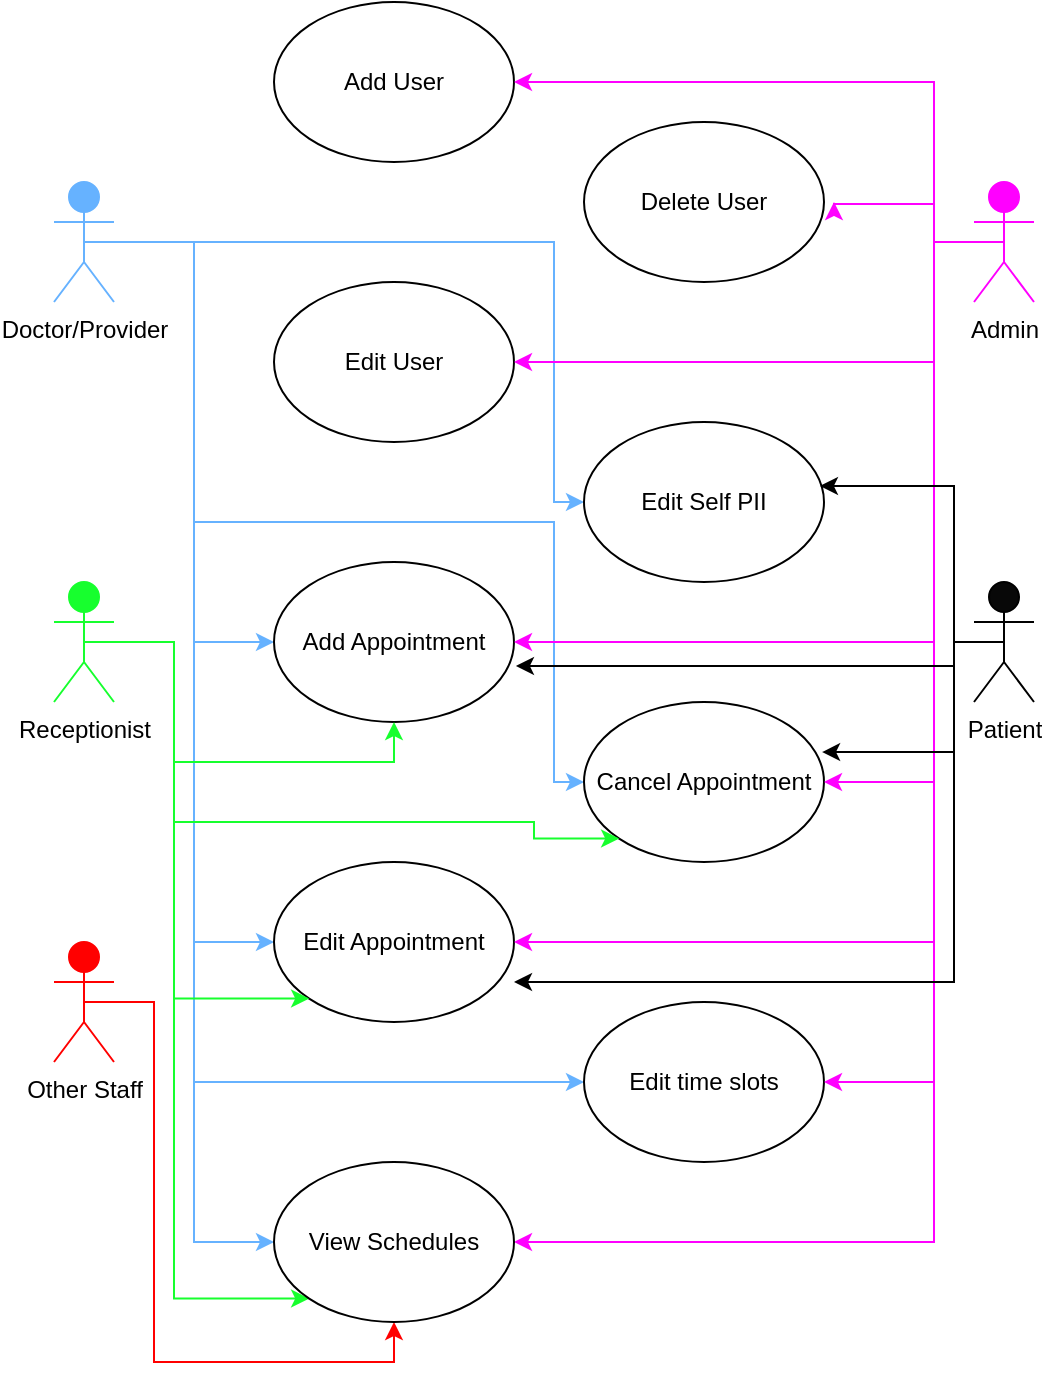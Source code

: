 <mxfile version="22.1.7" type="github">
  <diagram name="Page-1" id="bkHD8bW2LQOD5Wo4-auU">
    <mxGraphModel dx="1432" dy="745" grid="1" gridSize="10" guides="1" tooltips="1" connect="1" arrows="1" fold="1" page="1" pageScale="1" pageWidth="850" pageHeight="1100" math="0" shadow="0">
      <root>
        <mxCell id="0" />
        <mxCell id="1" parent="0" />
        <mxCell id="M1xa5gGBsHF9V4FG7x4P-29" style="edgeStyle=orthogonalEdgeStyle;rounded=0;orthogonalLoop=1;jettySize=auto;html=1;exitX=0.5;exitY=0.5;exitDx=0;exitDy=0;exitPerimeter=0;fontColor=#66B2FF;strokeColor=#66B2FF;" edge="1" parent="1" source="M1xa5gGBsHF9V4FG7x4P-1" target="M1xa5gGBsHF9V4FG7x4P-23">
          <mxGeometry relative="1" as="geometry">
            <Array as="points">
              <mxPoint x="410" y="140" />
              <mxPoint x="410" y="270" />
            </Array>
          </mxGeometry>
        </mxCell>
        <mxCell id="M1xa5gGBsHF9V4FG7x4P-30" style="edgeStyle=orthogonalEdgeStyle;rounded=0;orthogonalLoop=1;jettySize=auto;html=1;exitX=0.5;exitY=0.5;exitDx=0;exitDy=0;exitPerimeter=0;entryX=0;entryY=0.5;entryDx=0;entryDy=0;strokeColor=#66B2FF;" edge="1" parent="1" source="M1xa5gGBsHF9V4FG7x4P-1" target="M1xa5gGBsHF9V4FG7x4P-11">
          <mxGeometry relative="1" as="geometry" />
        </mxCell>
        <mxCell id="M1xa5gGBsHF9V4FG7x4P-31" style="edgeStyle=orthogonalEdgeStyle;rounded=0;orthogonalLoop=1;jettySize=auto;html=1;exitX=0.5;exitY=0.5;exitDx=0;exitDy=0;exitPerimeter=0;strokeColor=#66B2FF;" edge="1" parent="1" source="M1xa5gGBsHF9V4FG7x4P-1" target="M1xa5gGBsHF9V4FG7x4P-12">
          <mxGeometry relative="1" as="geometry">
            <Array as="points">
              <mxPoint x="230" y="140" />
              <mxPoint x="230" y="280" />
              <mxPoint x="410" y="280" />
              <mxPoint x="410" y="410" />
            </Array>
          </mxGeometry>
        </mxCell>
        <mxCell id="M1xa5gGBsHF9V4FG7x4P-32" style="edgeStyle=orthogonalEdgeStyle;rounded=0;orthogonalLoop=1;jettySize=auto;html=1;exitX=0.5;exitY=0.5;exitDx=0;exitDy=0;exitPerimeter=0;entryX=0;entryY=0.5;entryDx=0;entryDy=0;strokeColor=#66B2FF;" edge="1" parent="1" source="M1xa5gGBsHF9V4FG7x4P-1" target="M1xa5gGBsHF9V4FG7x4P-13">
          <mxGeometry relative="1" as="geometry" />
        </mxCell>
        <mxCell id="M1xa5gGBsHF9V4FG7x4P-33" style="edgeStyle=orthogonalEdgeStyle;rounded=0;orthogonalLoop=1;jettySize=auto;html=1;exitX=0.5;exitY=0.5;exitDx=0;exitDy=0;exitPerimeter=0;entryX=0;entryY=0.5;entryDx=0;entryDy=0;strokeColor=#66B2FF;" edge="1" parent="1" source="M1xa5gGBsHF9V4FG7x4P-1" target="M1xa5gGBsHF9V4FG7x4P-14">
          <mxGeometry relative="1" as="geometry">
            <Array as="points">
              <mxPoint x="230" y="140" />
              <mxPoint x="230" y="560" />
            </Array>
          </mxGeometry>
        </mxCell>
        <mxCell id="M1xa5gGBsHF9V4FG7x4P-34" style="edgeStyle=orthogonalEdgeStyle;rounded=0;orthogonalLoop=1;jettySize=auto;html=1;exitX=0.5;exitY=0.5;exitDx=0;exitDy=0;exitPerimeter=0;entryX=0;entryY=0.5;entryDx=0;entryDy=0;strokeColor=#66B2FF;" edge="1" parent="1" source="M1xa5gGBsHF9V4FG7x4P-1" target="M1xa5gGBsHF9V4FG7x4P-21">
          <mxGeometry relative="1" as="geometry" />
        </mxCell>
        <mxCell id="M1xa5gGBsHF9V4FG7x4P-1" value="Doctor/Provider" style="shape=umlActor;verticalLabelPosition=bottom;verticalAlign=top;html=1;outlineConnect=0;labelPosition=center;align=center;fillColor=#66B2FF;strokeColor=#66B2FF;" vertex="1" parent="1">
          <mxGeometry x="160" y="110" width="30" height="60" as="geometry" />
        </mxCell>
        <mxCell id="M1xa5gGBsHF9V4FG7x4P-8" value="Add User" style="ellipse;whiteSpace=wrap;html=1;" vertex="1" parent="1">
          <mxGeometry x="270" y="20" width="120" height="80" as="geometry" />
        </mxCell>
        <mxCell id="M1xa5gGBsHF9V4FG7x4P-9" value="Delete User" style="ellipse;whiteSpace=wrap;html=1;" vertex="1" parent="1">
          <mxGeometry x="425" y="80" width="120" height="80" as="geometry" />
        </mxCell>
        <mxCell id="M1xa5gGBsHF9V4FG7x4P-10" value="Edit User" style="ellipse;whiteSpace=wrap;html=1;" vertex="1" parent="1">
          <mxGeometry x="270" y="160" width="120" height="80" as="geometry" />
        </mxCell>
        <mxCell id="M1xa5gGBsHF9V4FG7x4P-11" value="Add Appointment" style="ellipse;whiteSpace=wrap;html=1;" vertex="1" parent="1">
          <mxGeometry x="270" y="300" width="120" height="80" as="geometry" />
        </mxCell>
        <mxCell id="M1xa5gGBsHF9V4FG7x4P-12" value="Cancel Appointment" style="ellipse;whiteSpace=wrap;html=1;" vertex="1" parent="1">
          <mxGeometry x="425" y="370" width="120" height="80" as="geometry" />
        </mxCell>
        <mxCell id="M1xa5gGBsHF9V4FG7x4P-13" value="Edit Appointment" style="ellipse;whiteSpace=wrap;html=1;" vertex="1" parent="1">
          <mxGeometry x="270" y="450" width="120" height="80" as="geometry" />
        </mxCell>
        <mxCell id="M1xa5gGBsHF9V4FG7x4P-14" value="Edit time slots" style="ellipse;whiteSpace=wrap;html=1;" vertex="1" parent="1">
          <mxGeometry x="425" y="520" width="120" height="80" as="geometry" />
        </mxCell>
        <mxCell id="M1xa5gGBsHF9V4FG7x4P-17" value="Patient" style="shape=umlActor;verticalLabelPosition=bottom;verticalAlign=top;html=1;outlineConnect=0;fillColor=#080808;" vertex="1" parent="1">
          <mxGeometry x="620" y="310" width="30" height="60" as="geometry" />
        </mxCell>
        <mxCell id="M1xa5gGBsHF9V4FG7x4P-36" style="edgeStyle=orthogonalEdgeStyle;rounded=0;orthogonalLoop=1;jettySize=auto;html=1;exitX=0.5;exitY=0.5;exitDx=0;exitDy=0;exitPerimeter=0;entryX=1;entryY=0.5;entryDx=0;entryDy=0;strokeColor=#FF00FF;" edge="1" parent="1" source="M1xa5gGBsHF9V4FG7x4P-18" target="M1xa5gGBsHF9V4FG7x4P-8">
          <mxGeometry relative="1" as="geometry">
            <Array as="points">
              <mxPoint x="600" y="140" />
              <mxPoint x="600" y="60" />
            </Array>
          </mxGeometry>
        </mxCell>
        <mxCell id="M1xa5gGBsHF9V4FG7x4P-37" style="edgeStyle=orthogonalEdgeStyle;rounded=0;orthogonalLoop=1;jettySize=auto;html=1;exitX=0.5;exitY=0.5;exitDx=0;exitDy=0;exitPerimeter=0;strokeColor=#FF00FF;" edge="1" parent="1" source="M1xa5gGBsHF9V4FG7x4P-18">
          <mxGeometry relative="1" as="geometry">
            <mxPoint x="550" y="120" as="targetPoint" />
            <Array as="points">
              <mxPoint x="600" y="140" />
              <mxPoint x="600" y="121" />
            </Array>
          </mxGeometry>
        </mxCell>
        <mxCell id="M1xa5gGBsHF9V4FG7x4P-38" style="edgeStyle=orthogonalEdgeStyle;rounded=0;orthogonalLoop=1;jettySize=auto;html=1;exitX=0.5;exitY=0.5;exitDx=0;exitDy=0;exitPerimeter=0;entryX=1;entryY=0.5;entryDx=0;entryDy=0;strokeColor=#FF00FF;" edge="1" parent="1" source="M1xa5gGBsHF9V4FG7x4P-18" target="M1xa5gGBsHF9V4FG7x4P-10">
          <mxGeometry relative="1" as="geometry">
            <Array as="points">
              <mxPoint x="600" y="140" />
              <mxPoint x="600" y="200" />
            </Array>
          </mxGeometry>
        </mxCell>
        <mxCell id="M1xa5gGBsHF9V4FG7x4P-39" style="edgeStyle=orthogonalEdgeStyle;rounded=0;orthogonalLoop=1;jettySize=auto;html=1;exitX=0.5;exitY=0.5;exitDx=0;exitDy=0;exitPerimeter=0;entryX=1;entryY=0.5;entryDx=0;entryDy=0;strokeColor=#FF00FF;" edge="1" parent="1" source="M1xa5gGBsHF9V4FG7x4P-18" target="M1xa5gGBsHF9V4FG7x4P-11">
          <mxGeometry relative="1" as="geometry">
            <Array as="points">
              <mxPoint x="600" y="140" />
              <mxPoint x="600" y="340" />
            </Array>
          </mxGeometry>
        </mxCell>
        <mxCell id="M1xa5gGBsHF9V4FG7x4P-40" style="edgeStyle=orthogonalEdgeStyle;rounded=0;orthogonalLoop=1;jettySize=auto;html=1;exitX=0.5;exitY=0.5;exitDx=0;exitDy=0;exitPerimeter=0;entryX=1;entryY=0.5;entryDx=0;entryDy=0;strokeColor=#FF00FF;" edge="1" parent="1" source="M1xa5gGBsHF9V4FG7x4P-18" target="M1xa5gGBsHF9V4FG7x4P-12">
          <mxGeometry relative="1" as="geometry">
            <Array as="points">
              <mxPoint x="600" y="140" />
              <mxPoint x="600" y="410" />
            </Array>
          </mxGeometry>
        </mxCell>
        <mxCell id="M1xa5gGBsHF9V4FG7x4P-41" style="edgeStyle=orthogonalEdgeStyle;rounded=0;orthogonalLoop=1;jettySize=auto;html=1;exitX=0.5;exitY=0.5;exitDx=0;exitDy=0;exitPerimeter=0;entryX=1;entryY=0.5;entryDx=0;entryDy=0;strokeColor=#FF00FF;" edge="1" parent="1" source="M1xa5gGBsHF9V4FG7x4P-18" target="M1xa5gGBsHF9V4FG7x4P-14">
          <mxGeometry relative="1" as="geometry">
            <Array as="points">
              <mxPoint x="600" y="140" />
              <mxPoint x="600" y="560" />
            </Array>
          </mxGeometry>
        </mxCell>
        <mxCell id="M1xa5gGBsHF9V4FG7x4P-42" style="edgeStyle=orthogonalEdgeStyle;rounded=0;orthogonalLoop=1;jettySize=auto;html=1;exitX=0.5;exitY=0.5;exitDx=0;exitDy=0;exitPerimeter=0;entryX=1;entryY=0.5;entryDx=0;entryDy=0;strokeColor=#FF00FF;" edge="1" parent="1" source="M1xa5gGBsHF9V4FG7x4P-18" target="M1xa5gGBsHF9V4FG7x4P-13">
          <mxGeometry relative="1" as="geometry">
            <Array as="points">
              <mxPoint x="600" y="140" />
              <mxPoint x="600" y="490" />
            </Array>
          </mxGeometry>
        </mxCell>
        <mxCell id="M1xa5gGBsHF9V4FG7x4P-43" style="edgeStyle=orthogonalEdgeStyle;rounded=0;orthogonalLoop=1;jettySize=auto;html=1;exitX=0.5;exitY=0.5;exitDx=0;exitDy=0;exitPerimeter=0;entryX=1;entryY=0.5;entryDx=0;entryDy=0;strokeColor=#FF00FF;" edge="1" parent="1" source="M1xa5gGBsHF9V4FG7x4P-18" target="M1xa5gGBsHF9V4FG7x4P-21">
          <mxGeometry relative="1" as="geometry">
            <Array as="points">
              <mxPoint x="600" y="140" />
              <mxPoint x="600" y="640" />
            </Array>
          </mxGeometry>
        </mxCell>
        <mxCell id="M1xa5gGBsHF9V4FG7x4P-18" value="Admin" style="shape=umlActor;verticalLabelPosition=bottom;verticalAlign=top;html=1;outlineConnect=0;strokeColor=#FF00FF;fillColor=#FF00FF;" vertex="1" parent="1">
          <mxGeometry x="620" y="110" width="30" height="60" as="geometry" />
        </mxCell>
        <mxCell id="M1xa5gGBsHF9V4FG7x4P-45" style="edgeStyle=orthogonalEdgeStyle;rounded=0;orthogonalLoop=1;jettySize=auto;html=1;exitX=0.5;exitY=0.5;exitDx=0;exitDy=0;exitPerimeter=0;entryX=0;entryY=1;entryDx=0;entryDy=0;strokeColor=#17FF2E;" edge="1" parent="1" source="M1xa5gGBsHF9V4FG7x4P-19" target="M1xa5gGBsHF9V4FG7x4P-12">
          <mxGeometry relative="1" as="geometry">
            <Array as="points">
              <mxPoint x="220" y="340" />
              <mxPoint x="220" y="430" />
              <mxPoint x="400" y="430" />
              <mxPoint x="400" y="438" />
            </Array>
          </mxGeometry>
        </mxCell>
        <mxCell id="M1xa5gGBsHF9V4FG7x4P-47" style="edgeStyle=orthogonalEdgeStyle;rounded=0;orthogonalLoop=1;jettySize=auto;html=1;exitX=0.5;exitY=0.5;exitDx=0;exitDy=0;exitPerimeter=0;entryX=0;entryY=1;entryDx=0;entryDy=0;strokeColor=#17FF2E;" edge="1" parent="1" source="M1xa5gGBsHF9V4FG7x4P-19" target="M1xa5gGBsHF9V4FG7x4P-13">
          <mxGeometry relative="1" as="geometry">
            <Array as="points">
              <mxPoint x="220" y="340" />
              <mxPoint x="220" y="518" />
            </Array>
          </mxGeometry>
        </mxCell>
        <mxCell id="M1xa5gGBsHF9V4FG7x4P-48" style="edgeStyle=orthogonalEdgeStyle;rounded=0;orthogonalLoop=1;jettySize=auto;html=1;exitX=0.5;exitY=0.5;exitDx=0;exitDy=0;exitPerimeter=0;entryX=0;entryY=1;entryDx=0;entryDy=0;strokeColor=#17FF2E;" edge="1" parent="1" source="M1xa5gGBsHF9V4FG7x4P-19" target="M1xa5gGBsHF9V4FG7x4P-21">
          <mxGeometry relative="1" as="geometry">
            <Array as="points">
              <mxPoint x="220" y="340" />
              <mxPoint x="220" y="668" />
            </Array>
          </mxGeometry>
        </mxCell>
        <mxCell id="M1xa5gGBsHF9V4FG7x4P-19" value="Receptionist" style="shape=umlActor;verticalLabelPosition=bottom;verticalAlign=top;html=1;outlineConnect=0;strokeColor=#17FF2E;fillColor=#17FF2E;" vertex="1" parent="1">
          <mxGeometry x="160" y="310" width="30" height="60" as="geometry" />
        </mxCell>
        <mxCell id="M1xa5gGBsHF9V4FG7x4P-49" style="edgeStyle=orthogonalEdgeStyle;rounded=0;orthogonalLoop=1;jettySize=auto;html=1;exitX=0.5;exitY=0.5;exitDx=0;exitDy=0;exitPerimeter=0;entryX=0.5;entryY=1;entryDx=0;entryDy=0;strokeColor=#FF0000;" edge="1" parent="1" source="M1xa5gGBsHF9V4FG7x4P-20" target="M1xa5gGBsHF9V4FG7x4P-21">
          <mxGeometry relative="1" as="geometry">
            <Array as="points">
              <mxPoint x="210" y="520" />
              <mxPoint x="210" y="700" />
              <mxPoint x="330" y="700" />
            </Array>
          </mxGeometry>
        </mxCell>
        <mxCell id="M1xa5gGBsHF9V4FG7x4P-20" value="Other Staff" style="shape=umlActor;verticalLabelPosition=bottom;verticalAlign=top;html=1;outlineConnect=0;fillColor=#FF0000;strokeColor=#FF0000;" vertex="1" parent="1">
          <mxGeometry x="160" y="490" width="30" height="60" as="geometry" />
        </mxCell>
        <mxCell id="M1xa5gGBsHF9V4FG7x4P-21" value="View Schedules" style="ellipse;whiteSpace=wrap;html=1;" vertex="1" parent="1">
          <mxGeometry x="270" y="600" width="120" height="80" as="geometry" />
        </mxCell>
        <mxCell id="M1xa5gGBsHF9V4FG7x4P-23" value="Edit Self PII" style="ellipse;whiteSpace=wrap;html=1;" vertex="1" parent="1">
          <mxGeometry x="425" y="230" width="120" height="80" as="geometry" />
        </mxCell>
        <mxCell id="M1xa5gGBsHF9V4FG7x4P-44" style="edgeStyle=orthogonalEdgeStyle;rounded=0;orthogonalLoop=1;jettySize=auto;html=1;exitX=0.5;exitY=0.5;exitDx=0;exitDy=0;exitPerimeter=0;entryX=0.5;entryY=1;entryDx=0;entryDy=0;strokeColor=#17FF2E;" edge="1" parent="1" source="M1xa5gGBsHF9V4FG7x4P-19" target="M1xa5gGBsHF9V4FG7x4P-11">
          <mxGeometry relative="1" as="geometry">
            <Array as="points">
              <mxPoint x="220" y="340" />
              <mxPoint x="220" y="400" />
              <mxPoint x="330" y="400" />
            </Array>
          </mxGeometry>
        </mxCell>
        <mxCell id="M1xa5gGBsHF9V4FG7x4P-50" style="edgeStyle=orthogonalEdgeStyle;rounded=0;orthogonalLoop=1;jettySize=auto;html=1;exitX=0.5;exitY=0.5;exitDx=0;exitDy=0;exitPerimeter=0;entryX=0.983;entryY=0.4;entryDx=0;entryDy=0;entryPerimeter=0;" edge="1" parent="1" source="M1xa5gGBsHF9V4FG7x4P-17" target="M1xa5gGBsHF9V4FG7x4P-23">
          <mxGeometry relative="1" as="geometry">
            <Array as="points">
              <mxPoint x="610" y="340" />
              <mxPoint x="610" y="262" />
            </Array>
          </mxGeometry>
        </mxCell>
        <mxCell id="M1xa5gGBsHF9V4FG7x4P-51" style="edgeStyle=orthogonalEdgeStyle;rounded=0;orthogonalLoop=1;jettySize=auto;html=1;exitX=0.5;exitY=0.5;exitDx=0;exitDy=0;exitPerimeter=0;entryX=0.992;entryY=0.313;entryDx=0;entryDy=0;entryPerimeter=0;" edge="1" parent="1" source="M1xa5gGBsHF9V4FG7x4P-17" target="M1xa5gGBsHF9V4FG7x4P-12">
          <mxGeometry relative="1" as="geometry">
            <Array as="points">
              <mxPoint x="610" y="340" />
              <mxPoint x="610" y="395" />
            </Array>
          </mxGeometry>
        </mxCell>
        <mxCell id="M1xa5gGBsHF9V4FG7x4P-52" style="edgeStyle=orthogonalEdgeStyle;rounded=0;orthogonalLoop=1;jettySize=auto;html=1;exitX=0.5;exitY=0.5;exitDx=0;exitDy=0;exitPerimeter=0;entryX=1.008;entryY=0.65;entryDx=0;entryDy=0;entryPerimeter=0;" edge="1" parent="1" source="M1xa5gGBsHF9V4FG7x4P-17" target="M1xa5gGBsHF9V4FG7x4P-11">
          <mxGeometry relative="1" as="geometry">
            <Array as="points">
              <mxPoint x="610" y="340" />
              <mxPoint x="610" y="352" />
            </Array>
          </mxGeometry>
        </mxCell>
        <mxCell id="M1xa5gGBsHF9V4FG7x4P-53" style="edgeStyle=orthogonalEdgeStyle;rounded=0;orthogonalLoop=1;jettySize=auto;html=1;exitX=0.5;exitY=0.5;exitDx=0;exitDy=0;exitPerimeter=0;entryX=1;entryY=0.75;entryDx=0;entryDy=0;entryPerimeter=0;" edge="1" parent="1" source="M1xa5gGBsHF9V4FG7x4P-17" target="M1xa5gGBsHF9V4FG7x4P-13">
          <mxGeometry relative="1" as="geometry">
            <Array as="points">
              <mxPoint x="610" y="340" />
              <mxPoint x="610" y="510" />
            </Array>
          </mxGeometry>
        </mxCell>
      </root>
    </mxGraphModel>
  </diagram>
</mxfile>
